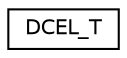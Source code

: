 digraph "Graphical Class Hierarchy"
{
  edge [fontname="Helvetica",fontsize="10",labelfontname="Helvetica",labelfontsize="10"];
  node [fontname="Helvetica",fontsize="10",shape=record];
  rankdir="LR";
  Node0 [label="DCEL_T",height=0.2,width=0.4,color="black", fillcolor="white", style="filled",URL="$structDCEL__T.html"];
}
